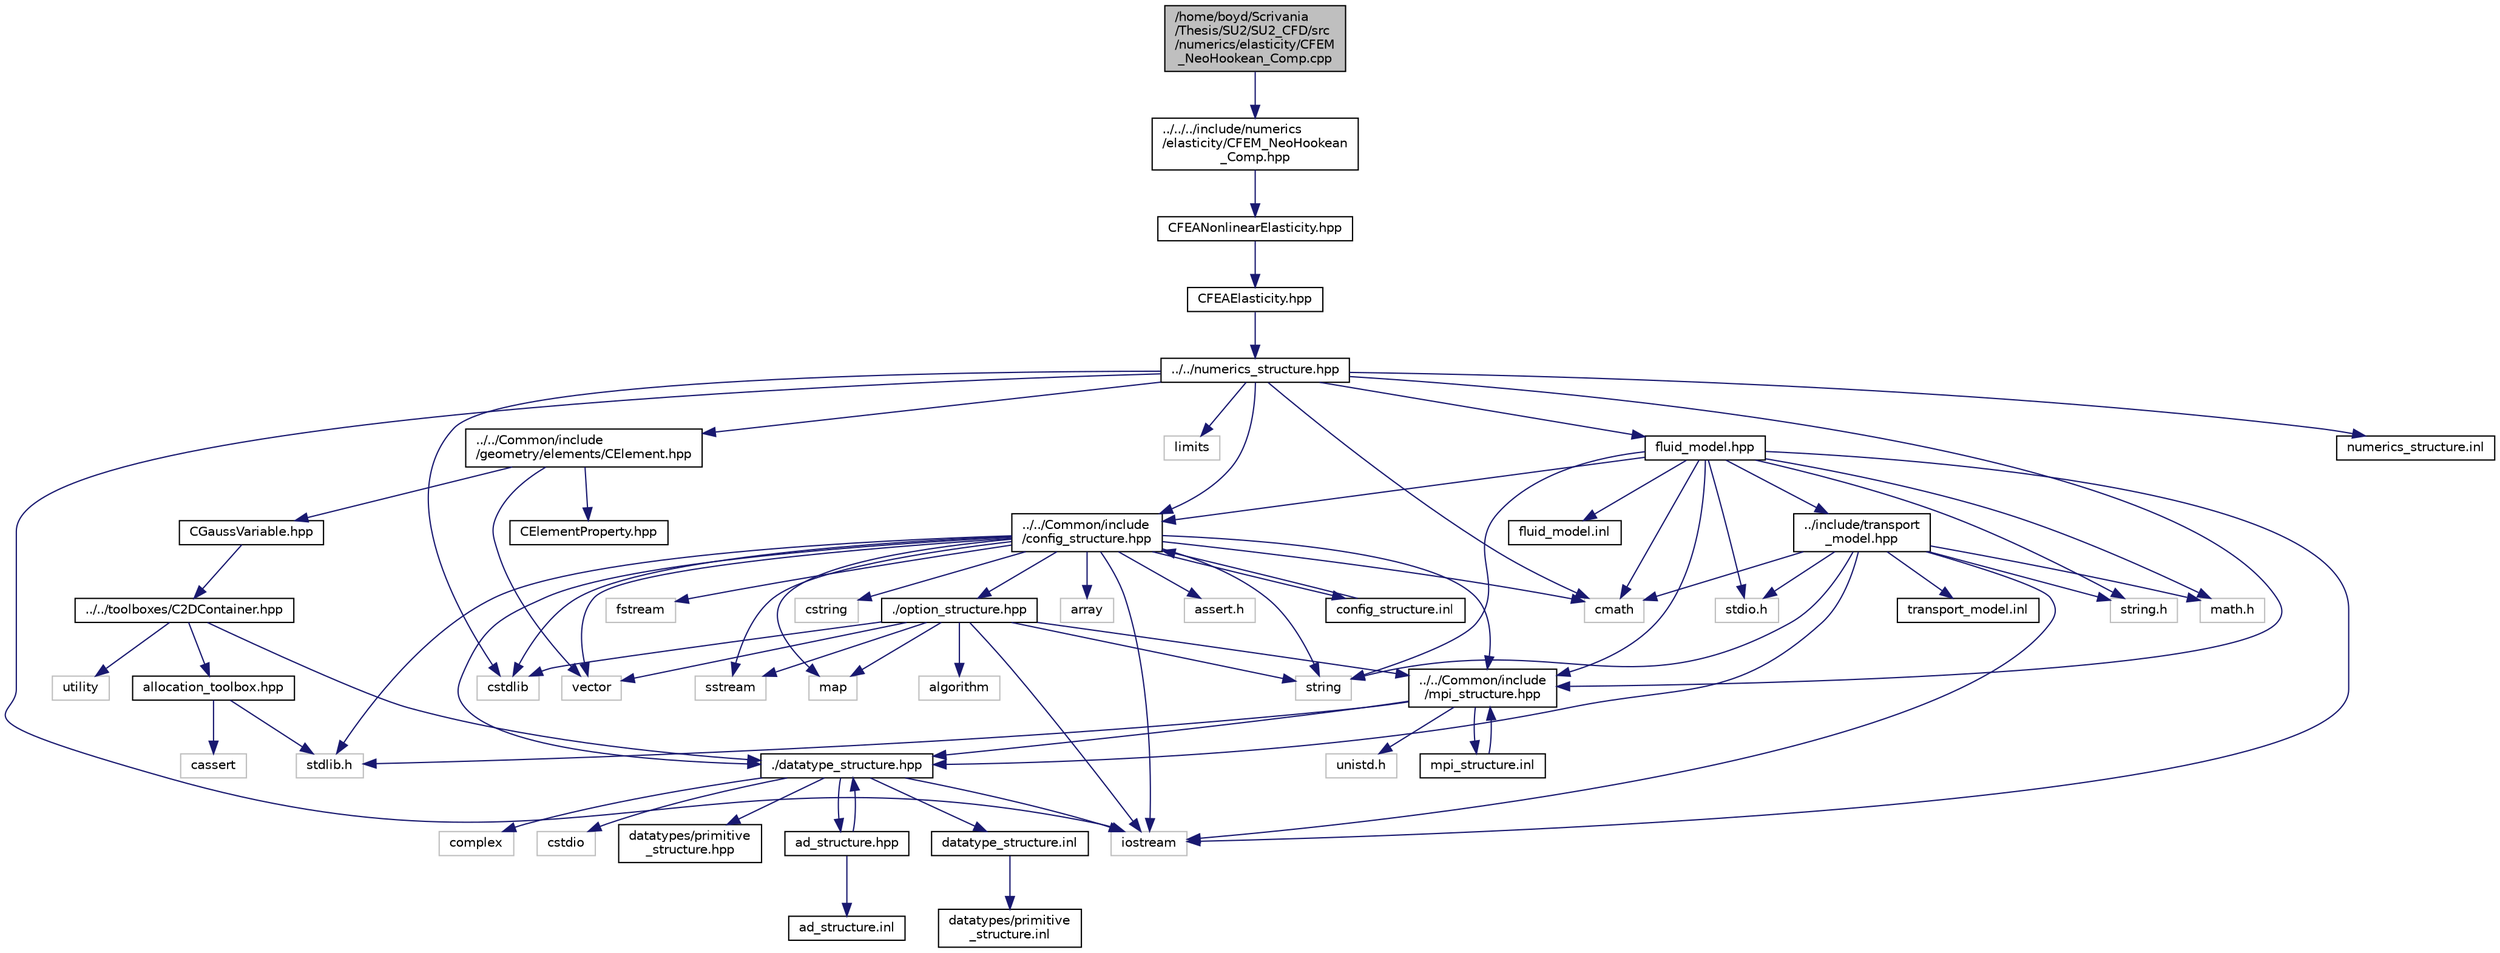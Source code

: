 digraph "/home/boyd/Scrivania/Thesis/SU2/SU2_CFD/src/numerics/elasticity/CFEM_NeoHookean_Comp.cpp"
{
  edge [fontname="Helvetica",fontsize="10",labelfontname="Helvetica",labelfontsize="10"];
  node [fontname="Helvetica",fontsize="10",shape=record];
  Node0 [label="/home/boyd/Scrivania\l/Thesis/SU2/SU2_CFD/src\l/numerics/elasticity/CFEM\l_NeoHookean_Comp.cpp",height=0.2,width=0.4,color="black", fillcolor="grey75", style="filled", fontcolor="black"];
  Node0 -> Node1 [color="midnightblue",fontsize="10",style="solid",fontname="Helvetica"];
  Node1 [label="../../../include/numerics\l/elasticity/CFEM_NeoHookean\l_Comp.hpp",height=0.2,width=0.4,color="black", fillcolor="white", style="filled",URL="$_c_f_e_m___neo_hookean___comp_8hpp.html",tooltip="Compressible Neo-Hookean FE numerics class. "];
  Node1 -> Node2 [color="midnightblue",fontsize="10",style="solid",fontname="Helvetica"];
  Node2 [label="CFEANonlinearElasticity.hpp",height=0.2,width=0.4,color="black", fillcolor="white", style="filled",URL="$_c_f_e_a_nonlinear_elasticity_8hpp.html",tooltip="Declaration and inlines of the nonlinear elasticity FE numerics class. "];
  Node2 -> Node3 [color="midnightblue",fontsize="10",style="solid",fontname="Helvetica"];
  Node3 [label="CFEAElasticity.hpp",height=0.2,width=0.4,color="black", fillcolor="white", style="filled",URL="$_c_f_e_a_elasticity_8hpp.html",tooltip="Declaration and inlines of the base class for elasticity problems. "];
  Node3 -> Node4 [color="midnightblue",fontsize="10",style="solid",fontname="Helvetica"];
  Node4 [label="../../numerics_structure.hpp",height=0.2,width=0.4,color="black", fillcolor="white", style="filled",URL="$numerics__structure_8hpp.html",tooltip="Headers of the main subroutines for the dumerical definition of the problem. The subroutines and func..."];
  Node4 -> Node5 [color="midnightblue",fontsize="10",style="solid",fontname="Helvetica"];
  Node5 [label="../../Common/include\l/mpi_structure.hpp",height=0.2,width=0.4,color="black", fillcolor="white", style="filled",URL="$mpi__structure_8hpp.html",tooltip="Headers of the mpi interface for generalized datatypes. The subroutines and functions are in the mpi_..."];
  Node5 -> Node6 [color="midnightblue",fontsize="10",style="solid",fontname="Helvetica"];
  Node6 [label="./datatype_structure.hpp",height=0.2,width=0.4,color="black", fillcolor="white", style="filled",URL="$datatype__structure_8hpp.html",tooltip="Headers for generalized datatypes. The subroutines and functions are in the datatype_structure.cpp file. "];
  Node6 -> Node7 [color="midnightblue",fontsize="10",style="solid",fontname="Helvetica"];
  Node7 [label="iostream",height=0.2,width=0.4,color="grey75", fillcolor="white", style="filled"];
  Node6 -> Node8 [color="midnightblue",fontsize="10",style="solid",fontname="Helvetica"];
  Node8 [label="complex",height=0.2,width=0.4,color="grey75", fillcolor="white", style="filled"];
  Node6 -> Node9 [color="midnightblue",fontsize="10",style="solid",fontname="Helvetica"];
  Node9 [label="cstdio",height=0.2,width=0.4,color="grey75", fillcolor="white", style="filled"];
  Node6 -> Node10 [color="midnightblue",fontsize="10",style="solid",fontname="Helvetica"];
  Node10 [label="datatypes/primitive\l_structure.hpp",height=0.2,width=0.4,color="black", fillcolor="white", style="filled",URL="$primitive__structure_8hpp.html",tooltip="Header for the primitive datatype. "];
  Node6 -> Node11 [color="midnightblue",fontsize="10",style="solid",fontname="Helvetica"];
  Node11 [label="ad_structure.hpp",height=0.2,width=0.4,color="black", fillcolor="white", style="filled",URL="$ad__structure_8hpp.html",tooltip="Main routines for the algorithmic differentiation (AD) structure. "];
  Node11 -> Node6 [color="midnightblue",fontsize="10",style="solid",fontname="Helvetica"];
  Node11 -> Node12 [color="midnightblue",fontsize="10",style="solid",fontname="Helvetica"];
  Node12 [label="ad_structure.inl",height=0.2,width=0.4,color="black", fillcolor="white", style="filled",URL="$ad__structure_8inl.html",tooltip="Main routines for the algorithmic differentiation (AD) structure. "];
  Node6 -> Node13 [color="midnightblue",fontsize="10",style="solid",fontname="Helvetica"];
  Node13 [label="datatype_structure.inl",height=0.2,width=0.4,color="black", fillcolor="white", style="filled",URL="$datatype__structure_8inl.html",tooltip="In-Line subroutines of the datatype_structure.hpp file. "];
  Node13 -> Node14 [color="midnightblue",fontsize="10",style="solid",fontname="Helvetica"];
  Node14 [label="datatypes/primitive\l_structure.inl",height=0.2,width=0.4,color="black", fillcolor="white", style="filled",URL="$primitive__structure_8inl.html",tooltip="Inline subroutines for datatype_structure.hpp<i>. "];
  Node5 -> Node15 [color="midnightblue",fontsize="10",style="solid",fontname="Helvetica"];
  Node15 [label="stdlib.h",height=0.2,width=0.4,color="grey75", fillcolor="white", style="filled"];
  Node5 -> Node16 [color="midnightblue",fontsize="10",style="solid",fontname="Helvetica"];
  Node16 [label="unistd.h",height=0.2,width=0.4,color="grey75", fillcolor="white", style="filled"];
  Node5 -> Node17 [color="midnightblue",fontsize="10",style="solid",fontname="Helvetica"];
  Node17 [label="mpi_structure.inl",height=0.2,width=0.4,color="black", fillcolor="white", style="filled",URL="$mpi__structure_8inl.html"];
  Node17 -> Node5 [color="midnightblue",fontsize="10",style="solid",fontname="Helvetica"];
  Node4 -> Node18 [color="midnightblue",fontsize="10",style="solid",fontname="Helvetica"];
  Node18 [label="cmath",height=0.2,width=0.4,color="grey75", fillcolor="white", style="filled"];
  Node4 -> Node7 [color="midnightblue",fontsize="10",style="solid",fontname="Helvetica"];
  Node4 -> Node19 [color="midnightblue",fontsize="10",style="solid",fontname="Helvetica"];
  Node19 [label="limits",height=0.2,width=0.4,color="grey75", fillcolor="white", style="filled"];
  Node4 -> Node20 [color="midnightblue",fontsize="10",style="solid",fontname="Helvetica"];
  Node20 [label="cstdlib",height=0.2,width=0.4,color="grey75", fillcolor="white", style="filled"];
  Node4 -> Node21 [color="midnightblue",fontsize="10",style="solid",fontname="Helvetica"];
  Node21 [label="../../Common/include\l/config_structure.hpp",height=0.2,width=0.4,color="black", fillcolor="white", style="filled",URL="$config__structure_8hpp.html",tooltip="All the information about the definition of the physical problem. The subroutines and functions are i..."];
  Node21 -> Node5 [color="midnightblue",fontsize="10",style="solid",fontname="Helvetica"];
  Node21 -> Node7 [color="midnightblue",fontsize="10",style="solid",fontname="Helvetica"];
  Node21 -> Node20 [color="midnightblue",fontsize="10",style="solid",fontname="Helvetica"];
  Node21 -> Node22 [color="midnightblue",fontsize="10",style="solid",fontname="Helvetica"];
  Node22 [label="fstream",height=0.2,width=0.4,color="grey75", fillcolor="white", style="filled"];
  Node21 -> Node23 [color="midnightblue",fontsize="10",style="solid",fontname="Helvetica"];
  Node23 [label="sstream",height=0.2,width=0.4,color="grey75", fillcolor="white", style="filled"];
  Node21 -> Node24 [color="midnightblue",fontsize="10",style="solid",fontname="Helvetica"];
  Node24 [label="string",height=0.2,width=0.4,color="grey75", fillcolor="white", style="filled"];
  Node21 -> Node25 [color="midnightblue",fontsize="10",style="solid",fontname="Helvetica"];
  Node25 [label="cstring",height=0.2,width=0.4,color="grey75", fillcolor="white", style="filled"];
  Node21 -> Node26 [color="midnightblue",fontsize="10",style="solid",fontname="Helvetica"];
  Node26 [label="vector",height=0.2,width=0.4,color="grey75", fillcolor="white", style="filled"];
  Node21 -> Node27 [color="midnightblue",fontsize="10",style="solid",fontname="Helvetica"];
  Node27 [label="array",height=0.2,width=0.4,color="grey75", fillcolor="white", style="filled"];
  Node21 -> Node15 [color="midnightblue",fontsize="10",style="solid",fontname="Helvetica"];
  Node21 -> Node18 [color="midnightblue",fontsize="10",style="solid",fontname="Helvetica"];
  Node21 -> Node28 [color="midnightblue",fontsize="10",style="solid",fontname="Helvetica"];
  Node28 [label="map",height=0.2,width=0.4,color="grey75", fillcolor="white", style="filled"];
  Node21 -> Node29 [color="midnightblue",fontsize="10",style="solid",fontname="Helvetica"];
  Node29 [label="assert.h",height=0.2,width=0.4,color="grey75", fillcolor="white", style="filled"];
  Node21 -> Node30 [color="midnightblue",fontsize="10",style="solid",fontname="Helvetica"];
  Node30 [label="./option_structure.hpp",height=0.2,width=0.4,color="black", fillcolor="white", style="filled",URL="$option__structure_8hpp.html",tooltip="Defines classes for referencing options for easy input in CConfig. "];
  Node30 -> Node5 [color="midnightblue",fontsize="10",style="solid",fontname="Helvetica"];
  Node30 -> Node7 [color="midnightblue",fontsize="10",style="solid",fontname="Helvetica"];
  Node30 -> Node23 [color="midnightblue",fontsize="10",style="solid",fontname="Helvetica"];
  Node30 -> Node24 [color="midnightblue",fontsize="10",style="solid",fontname="Helvetica"];
  Node30 -> Node26 [color="midnightblue",fontsize="10",style="solid",fontname="Helvetica"];
  Node30 -> Node28 [color="midnightblue",fontsize="10",style="solid",fontname="Helvetica"];
  Node30 -> Node20 [color="midnightblue",fontsize="10",style="solid",fontname="Helvetica"];
  Node30 -> Node31 [color="midnightblue",fontsize="10",style="solid",fontname="Helvetica"];
  Node31 [label="algorithm",height=0.2,width=0.4,color="grey75", fillcolor="white", style="filled"];
  Node21 -> Node6 [color="midnightblue",fontsize="10",style="solid",fontname="Helvetica"];
  Node21 -> Node32 [color="midnightblue",fontsize="10",style="solid",fontname="Helvetica"];
  Node32 [label="config_structure.inl",height=0.2,width=0.4,color="black", fillcolor="white", style="filled",URL="$config__structure_8inl.html",tooltip="In-Line subroutines of the config_structure.hpp file. "];
  Node32 -> Node21 [color="midnightblue",fontsize="10",style="solid",fontname="Helvetica"];
  Node4 -> Node33 [color="midnightblue",fontsize="10",style="solid",fontname="Helvetica"];
  Node33 [label="../../Common/include\l/geometry/elements/CElement.hpp",height=0.2,width=0.4,color="black", fillcolor="white", style="filled",URL="$_c_element_8hpp.html",tooltip="Main header of the Finite Element structure declaring the abstract interface and the available finite..."];
  Node33 -> Node34 [color="midnightblue",fontsize="10",style="solid",fontname="Helvetica"];
  Node34 [label="CGaussVariable.hpp",height=0.2,width=0.4,color="black", fillcolor="white", style="filled",URL="$_c_gauss_variable_8hpp.html",tooltip="Light-weight class to store Gaussian point information. "];
  Node34 -> Node35 [color="midnightblue",fontsize="10",style="solid",fontname="Helvetica"];
  Node35 [label="../../toolboxes/C2DContainer.hpp",height=0.2,width=0.4,color="black", fillcolor="white", style="filled",URL="$_c2_d_container_8hpp.html",tooltip="A templated vector/matrix object. "];
  Node35 -> Node36 [color="midnightblue",fontsize="10",style="solid",fontname="Helvetica"];
  Node36 [label="allocation_toolbox.hpp",height=0.2,width=0.4,color="black", fillcolor="white", style="filled",URL="$allocation__toolbox_8hpp.html",tooltip="Helper function and classes for memory allocation. Focus on portability across platforms. "];
  Node36 -> Node15 [color="midnightblue",fontsize="10",style="solid",fontname="Helvetica"];
  Node36 -> Node37 [color="midnightblue",fontsize="10",style="solid",fontname="Helvetica"];
  Node37 [label="cassert",height=0.2,width=0.4,color="grey75", fillcolor="white", style="filled"];
  Node35 -> Node6 [color="midnightblue",fontsize="10",style="solid",fontname="Helvetica"];
  Node35 -> Node38 [color="midnightblue",fontsize="10",style="solid",fontname="Helvetica"];
  Node38 [label="utility",height=0.2,width=0.4,color="grey75", fillcolor="white", style="filled"];
  Node33 -> Node39 [color="midnightblue",fontsize="10",style="solid",fontname="Helvetica"];
  Node39 [label="CElementProperty.hpp",height=0.2,width=0.4,color="black", fillcolor="white", style="filled",URL="$_c_element_property_8hpp.html",tooltip="Light classes to define finite element properties. "];
  Node33 -> Node26 [color="midnightblue",fontsize="10",style="solid",fontname="Helvetica"];
  Node4 -> Node40 [color="midnightblue",fontsize="10",style="solid",fontname="Helvetica"];
  Node40 [label="fluid_model.hpp",height=0.2,width=0.4,color="black", fillcolor="white", style="filled",URL="$fluid__model_8hpp.html",tooltip="Headers of the main thermodynamic subroutines of the SU2 solvers. "];
  Node40 -> Node5 [color="midnightblue",fontsize="10",style="solid",fontname="Helvetica"];
  Node40 -> Node41 [color="midnightblue",fontsize="10",style="solid",fontname="Helvetica"];
  Node41 [label="stdio.h",height=0.2,width=0.4,color="grey75", fillcolor="white", style="filled"];
  Node40 -> Node42 [color="midnightblue",fontsize="10",style="solid",fontname="Helvetica"];
  Node42 [label="string.h",height=0.2,width=0.4,color="grey75", fillcolor="white", style="filled"];
  Node40 -> Node7 [color="midnightblue",fontsize="10",style="solid",fontname="Helvetica"];
  Node40 -> Node24 [color="midnightblue",fontsize="10",style="solid",fontname="Helvetica"];
  Node40 -> Node18 [color="midnightblue",fontsize="10",style="solid",fontname="Helvetica"];
  Node40 -> Node43 [color="midnightblue",fontsize="10",style="solid",fontname="Helvetica"];
  Node43 [label="math.h",height=0.2,width=0.4,color="grey75", fillcolor="white", style="filled"];
  Node40 -> Node44 [color="midnightblue",fontsize="10",style="solid",fontname="Helvetica"];
  Node44 [label="../include/transport\l_model.hpp",height=0.2,width=0.4,color="black", fillcolor="white", style="filled",URL="$transport__model_8hpp.html",tooltip="Headers of the main transport properties subroutines of the SU2 solvers. "];
  Node44 -> Node41 [color="midnightblue",fontsize="10",style="solid",fontname="Helvetica"];
  Node44 -> Node42 [color="midnightblue",fontsize="10",style="solid",fontname="Helvetica"];
  Node44 -> Node7 [color="midnightblue",fontsize="10",style="solid",fontname="Helvetica"];
  Node44 -> Node24 [color="midnightblue",fontsize="10",style="solid",fontname="Helvetica"];
  Node44 -> Node18 [color="midnightblue",fontsize="10",style="solid",fontname="Helvetica"];
  Node44 -> Node43 [color="midnightblue",fontsize="10",style="solid",fontname="Helvetica"];
  Node44 -> Node6 [color="midnightblue",fontsize="10",style="solid",fontname="Helvetica"];
  Node44 -> Node45 [color="midnightblue",fontsize="10",style="solid",fontname="Helvetica"];
  Node45 [label="transport_model.inl",height=0.2,width=0.4,color="black", fillcolor="white", style="filled",URL="$transport__model_8inl.html",tooltip="In-Line subroutines of the solver_structure.hpp file. "];
  Node40 -> Node21 [color="midnightblue",fontsize="10",style="solid",fontname="Helvetica"];
  Node40 -> Node46 [color="midnightblue",fontsize="10",style="solid",fontname="Helvetica"];
  Node46 [label="fluid_model.inl",height=0.2,width=0.4,color="black", fillcolor="white", style="filled",URL="$fluid__model_8inl.html",tooltip="In-Line subroutines of the solver_structure.hpp file. "];
  Node4 -> Node47 [color="midnightblue",fontsize="10",style="solid",fontname="Helvetica"];
  Node47 [label="numerics_structure.inl",height=0.2,width=0.4,color="black", fillcolor="white", style="filled",URL="$numerics__structure_8inl.html",tooltip="In-Line subroutines of the numerics_structure.hpp file. "];
}
